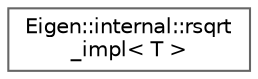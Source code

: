 digraph "Graphical Class Hierarchy"
{
 // LATEX_PDF_SIZE
  bgcolor="transparent";
  edge [fontname=Helvetica,fontsize=10,labelfontname=Helvetica,labelfontsize=10];
  node [fontname=Helvetica,fontsize=10,shape=box,height=0.2,width=0.4];
  rankdir="LR";
  Node0 [id="Node000000",label="Eigen::internal::rsqrt\l_impl\< T \>",height=0.2,width=0.4,color="grey40", fillcolor="white", style="filled",URL="$structEigen_1_1internal_1_1rsqrt__impl.html",tooltip=" "];
}
